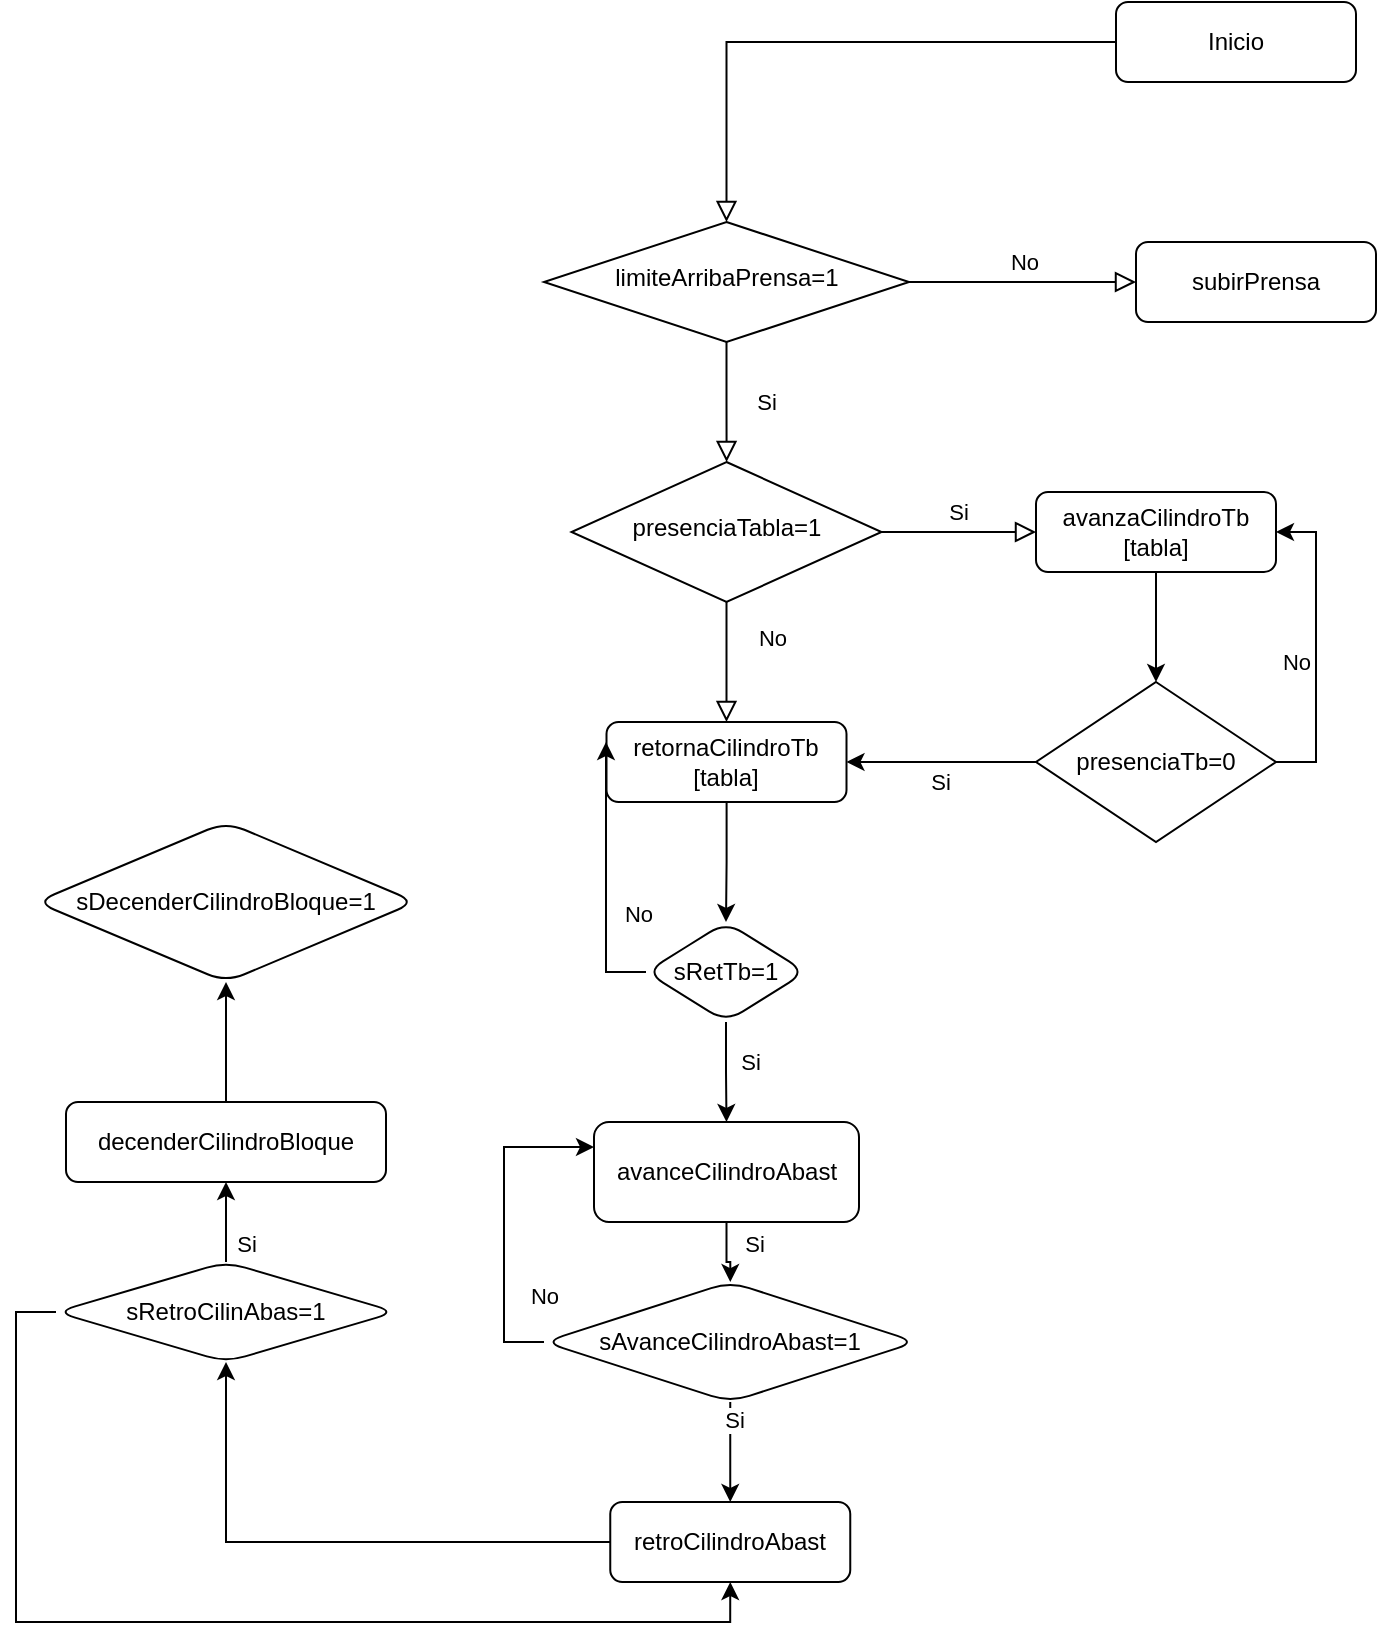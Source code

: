 <mxfile version="22.1.4" type="github">
  <diagram name="Page-1" id="q_WEoiL0naOX0lVXU06q">
    <mxGraphModel dx="675" dy="432" grid="1" gridSize="10" guides="1" tooltips="1" connect="1" arrows="1" fold="1" page="1" pageScale="1" pageWidth="850" pageHeight="1100" math="0" shadow="0">
      <root>
        <mxCell id="0" />
        <mxCell id="1" parent="0" />
        <mxCell id="4OhVzmpmFUMguLGM2Mql-1" value="" style="rounded=0;html=1;jettySize=auto;orthogonalLoop=1;fontSize=11;endArrow=block;endFill=0;endSize=8;strokeWidth=1;shadow=0;labelBackgroundColor=none;edgeStyle=orthogonalEdgeStyle;" parent="1" source="4OhVzmpmFUMguLGM2Mql-2" target="4OhVzmpmFUMguLGM2Mql-5" edge="1">
          <mxGeometry relative="1" as="geometry" />
        </mxCell>
        <mxCell id="4OhVzmpmFUMguLGM2Mql-2" value="Inicio" style="rounded=1;whiteSpace=wrap;html=1;fontSize=12;glass=0;strokeWidth=1;shadow=0;" parent="1" vertex="1">
          <mxGeometry x="620" y="20" width="120" height="40" as="geometry" />
        </mxCell>
        <mxCell id="4OhVzmpmFUMguLGM2Mql-3" value="Si" style="rounded=0;html=1;jettySize=auto;orthogonalLoop=1;fontSize=11;endArrow=block;endFill=0;endSize=8;strokeWidth=1;shadow=0;labelBackgroundColor=none;edgeStyle=orthogonalEdgeStyle;" parent="1" source="4OhVzmpmFUMguLGM2Mql-5" target="4OhVzmpmFUMguLGM2Mql-9" edge="1">
          <mxGeometry y="20" relative="1" as="geometry">
            <mxPoint as="offset" />
          </mxGeometry>
        </mxCell>
        <mxCell id="4OhVzmpmFUMguLGM2Mql-4" value="No" style="edgeStyle=orthogonalEdgeStyle;rounded=0;html=1;jettySize=auto;orthogonalLoop=1;fontSize=11;endArrow=block;endFill=0;endSize=8;strokeWidth=1;shadow=0;labelBackgroundColor=none;" parent="1" source="4OhVzmpmFUMguLGM2Mql-5" target="4OhVzmpmFUMguLGM2Mql-6" edge="1">
          <mxGeometry y="10" relative="1" as="geometry">
            <mxPoint as="offset" />
          </mxGeometry>
        </mxCell>
        <mxCell id="4OhVzmpmFUMguLGM2Mql-5" value="limiteArribaPrensa=1" style="rhombus;whiteSpace=wrap;html=1;shadow=0;fontFamily=Helvetica;fontSize=12;align=center;strokeWidth=1;spacing=6;spacingTop=-4;" parent="1" vertex="1">
          <mxGeometry x="334" y="130" width="182.5" height="60" as="geometry" />
        </mxCell>
        <mxCell id="4OhVzmpmFUMguLGM2Mql-6" value="subirPrensa" style="rounded=1;whiteSpace=wrap;html=1;fontSize=12;glass=0;strokeWidth=1;shadow=0;" parent="1" vertex="1">
          <mxGeometry x="630" y="140" width="120" height="40" as="geometry" />
        </mxCell>
        <mxCell id="4OhVzmpmFUMguLGM2Mql-7" value="No" style="rounded=0;html=1;jettySize=auto;orthogonalLoop=1;fontSize=11;endArrow=block;endFill=0;endSize=8;strokeWidth=1;shadow=0;labelBackgroundColor=none;edgeStyle=orthogonalEdgeStyle;" parent="1" source="4OhVzmpmFUMguLGM2Mql-9" target="4OhVzmpmFUMguLGM2Mql-10" edge="1">
          <mxGeometry x="-0.4" y="23" relative="1" as="geometry">
            <mxPoint as="offset" />
          </mxGeometry>
        </mxCell>
        <mxCell id="4OhVzmpmFUMguLGM2Mql-8" value="Si" style="edgeStyle=orthogonalEdgeStyle;rounded=0;html=1;jettySize=auto;orthogonalLoop=1;fontSize=11;endArrow=block;endFill=0;endSize=8;strokeWidth=1;shadow=0;labelBackgroundColor=none;" parent="1" source="4OhVzmpmFUMguLGM2Mql-9" target="4OhVzmpmFUMguLGM2Mql-12" edge="1">
          <mxGeometry y="10" relative="1" as="geometry">
            <mxPoint as="offset" />
          </mxGeometry>
        </mxCell>
        <mxCell id="4OhVzmpmFUMguLGM2Mql-9" value="presenciaTabla=1" style="rhombus;whiteSpace=wrap;html=1;shadow=0;fontFamily=Helvetica;fontSize=12;align=center;strokeWidth=1;spacing=6;spacingTop=-4;" parent="1" vertex="1">
          <mxGeometry x="347.75" y="250" width="155" height="70" as="geometry" />
        </mxCell>
        <mxCell id="USjdJJSaS5lvfbqe0eCx-4" value="" style="edgeStyle=orthogonalEdgeStyle;rounded=0;orthogonalLoop=1;jettySize=auto;html=1;" edge="1" parent="1" source="4OhVzmpmFUMguLGM2Mql-10" target="USjdJJSaS5lvfbqe0eCx-3">
          <mxGeometry relative="1" as="geometry" />
        </mxCell>
        <mxCell id="4OhVzmpmFUMguLGM2Mql-10" value="retornaCilindroTb&lt;br&gt;[tabla]" style="rounded=1;whiteSpace=wrap;html=1;fontSize=12;glass=0;strokeWidth=1;shadow=0;" parent="1" vertex="1">
          <mxGeometry x="365.25" y="380" width="120" height="40" as="geometry" />
        </mxCell>
        <mxCell id="4OhVzmpmFUMguLGM2Mql-11" value="" style="edgeStyle=orthogonalEdgeStyle;rounded=0;orthogonalLoop=1;jettySize=auto;html=1;" parent="1" source="4OhVzmpmFUMguLGM2Mql-12" target="4OhVzmpmFUMguLGM2Mql-13" edge="1">
          <mxGeometry relative="1" as="geometry" />
        </mxCell>
        <mxCell id="4OhVzmpmFUMguLGM2Mql-12" value="avanzaCilindroTb&lt;br&gt;[tabla]" style="rounded=1;whiteSpace=wrap;html=1;fontSize=12;glass=0;strokeWidth=1;shadow=0;" parent="1" vertex="1">
          <mxGeometry x="580" y="265" width="120" height="40" as="geometry" />
        </mxCell>
        <mxCell id="4OhVzmpmFUMguLGM2Mql-14" value="" style="edgeStyle=orthogonalEdgeStyle;rounded=0;orthogonalLoop=1;jettySize=auto;html=1;" parent="1" source="4OhVzmpmFUMguLGM2Mql-13" target="4OhVzmpmFUMguLGM2Mql-10" edge="1">
          <mxGeometry relative="1" as="geometry" />
        </mxCell>
        <mxCell id="4OhVzmpmFUMguLGM2Mql-15" value="Si" style="edgeLabel;html=1;align=center;verticalAlign=middle;resizable=0;points=[];" parent="4OhVzmpmFUMguLGM2Mql-14" vertex="1" connectable="0">
          <mxGeometry x="0.133" y="1" relative="1" as="geometry">
            <mxPoint x="5" y="9" as="offset" />
          </mxGeometry>
        </mxCell>
        <mxCell id="USjdJJSaS5lvfbqe0eCx-13" style="edgeStyle=orthogonalEdgeStyle;rounded=0;orthogonalLoop=1;jettySize=auto;html=1;exitX=1;exitY=0.5;exitDx=0;exitDy=0;entryX=1;entryY=0.5;entryDx=0;entryDy=0;" edge="1" parent="1" source="4OhVzmpmFUMguLGM2Mql-13" target="4OhVzmpmFUMguLGM2Mql-12">
          <mxGeometry relative="1" as="geometry" />
        </mxCell>
        <mxCell id="USjdJJSaS5lvfbqe0eCx-27" value="No" style="edgeLabel;html=1;align=center;verticalAlign=middle;resizable=0;points=[];" vertex="1" connectable="0" parent="USjdJJSaS5lvfbqe0eCx-13">
          <mxGeometry x="-0.25" y="-1" relative="1" as="geometry">
            <mxPoint x="-11" y="-12" as="offset" />
          </mxGeometry>
        </mxCell>
        <mxCell id="4OhVzmpmFUMguLGM2Mql-13" value="presenciaTb=0" style="rhombus;whiteSpace=wrap;html=1;" parent="1" vertex="1">
          <mxGeometry x="580" y="360" width="120" height="80" as="geometry" />
        </mxCell>
        <mxCell id="USjdJJSaS5lvfbqe0eCx-6" value="" style="edgeStyle=orthogonalEdgeStyle;rounded=0;orthogonalLoop=1;jettySize=auto;html=1;" edge="1" parent="1" source="USjdJJSaS5lvfbqe0eCx-3" target="USjdJJSaS5lvfbqe0eCx-5">
          <mxGeometry relative="1" as="geometry" />
        </mxCell>
        <mxCell id="USjdJJSaS5lvfbqe0eCx-9" value="Si" style="edgeLabel;html=1;align=center;verticalAlign=middle;resizable=0;points=[];" vertex="1" connectable="0" parent="USjdJJSaS5lvfbqe0eCx-6">
          <mxGeometry x="-0.088" y="-1" relative="1" as="geometry">
            <mxPoint x="13" y="-3" as="offset" />
          </mxGeometry>
        </mxCell>
        <mxCell id="USjdJJSaS5lvfbqe0eCx-7" style="edgeStyle=orthogonalEdgeStyle;rounded=0;orthogonalLoop=1;jettySize=auto;html=1;exitX=0;exitY=0.5;exitDx=0;exitDy=0;entryX=0;entryY=0.25;entryDx=0;entryDy=0;" edge="1" parent="1" source="USjdJJSaS5lvfbqe0eCx-3" target="4OhVzmpmFUMguLGM2Mql-10">
          <mxGeometry relative="1" as="geometry" />
        </mxCell>
        <mxCell id="USjdJJSaS5lvfbqe0eCx-8" value="No" style="edgeLabel;html=1;align=center;verticalAlign=middle;resizable=0;points=[];" vertex="1" connectable="0" parent="USjdJJSaS5lvfbqe0eCx-7">
          <mxGeometry x="-0.254" y="1" relative="1" as="geometry">
            <mxPoint x="17" y="1" as="offset" />
          </mxGeometry>
        </mxCell>
        <mxCell id="USjdJJSaS5lvfbqe0eCx-3" value="sRetTb=1" style="rhombus;whiteSpace=wrap;html=1;rounded=1;glass=0;strokeWidth=1;shadow=0;" vertex="1" parent="1">
          <mxGeometry x="385" y="480" width="80" height="50" as="geometry" />
        </mxCell>
        <mxCell id="USjdJJSaS5lvfbqe0eCx-11" value="" style="edgeStyle=orthogonalEdgeStyle;rounded=0;orthogonalLoop=1;jettySize=auto;html=1;" edge="1" parent="1" source="USjdJJSaS5lvfbqe0eCx-5" target="USjdJJSaS5lvfbqe0eCx-10">
          <mxGeometry relative="1" as="geometry" />
        </mxCell>
        <mxCell id="USjdJJSaS5lvfbqe0eCx-12" value="Si" style="edgeLabel;html=1;align=center;verticalAlign=middle;resizable=0;points=[];" vertex="1" connectable="0" parent="USjdJJSaS5lvfbqe0eCx-11">
          <mxGeometry x="-0.308" relative="1" as="geometry">
            <mxPoint x="13" as="offset" />
          </mxGeometry>
        </mxCell>
        <mxCell id="USjdJJSaS5lvfbqe0eCx-5" value="avanceCilindroAbast" style="whiteSpace=wrap;html=1;rounded=1;glass=0;strokeWidth=1;shadow=0;" vertex="1" parent="1">
          <mxGeometry x="359" y="580" width="132.5" height="50" as="geometry" />
        </mxCell>
        <mxCell id="USjdJJSaS5lvfbqe0eCx-14" style="edgeStyle=orthogonalEdgeStyle;rounded=0;orthogonalLoop=1;jettySize=auto;html=1;exitX=0;exitY=0.5;exitDx=0;exitDy=0;entryX=0;entryY=0.25;entryDx=0;entryDy=0;" edge="1" parent="1" source="USjdJJSaS5lvfbqe0eCx-10" target="USjdJJSaS5lvfbqe0eCx-5">
          <mxGeometry relative="1" as="geometry" />
        </mxCell>
        <mxCell id="USjdJJSaS5lvfbqe0eCx-15" value="No" style="edgeLabel;html=1;align=center;verticalAlign=middle;resizable=0;points=[];" vertex="1" connectable="0" parent="USjdJJSaS5lvfbqe0eCx-14">
          <mxGeometry x="-0.249" relative="1" as="geometry">
            <mxPoint x="20" y="18" as="offset" />
          </mxGeometry>
        </mxCell>
        <mxCell id="USjdJJSaS5lvfbqe0eCx-17" value="" style="edgeStyle=orthogonalEdgeStyle;rounded=0;orthogonalLoop=1;jettySize=auto;html=1;exitX=0.5;exitY=1;exitDx=0;exitDy=0;" edge="1" parent="1" source="USjdJJSaS5lvfbqe0eCx-10" target="USjdJJSaS5lvfbqe0eCx-16">
          <mxGeometry relative="1" as="geometry" />
        </mxCell>
        <mxCell id="USjdJJSaS5lvfbqe0eCx-18" value="Si" style="edgeLabel;html=1;align=center;verticalAlign=middle;resizable=0;points=[];" vertex="1" connectable="0" parent="USjdJJSaS5lvfbqe0eCx-17">
          <mxGeometry x="-0.323" y="2" relative="1" as="geometry">
            <mxPoint y="-8" as="offset" />
          </mxGeometry>
        </mxCell>
        <mxCell id="USjdJJSaS5lvfbqe0eCx-10" value="sAvanceCilindroAbast=1" style="rhombus;whiteSpace=wrap;html=1;rounded=1;glass=0;strokeWidth=1;shadow=0;" vertex="1" parent="1">
          <mxGeometry x="334" y="660" width="186.25" height="60" as="geometry" />
        </mxCell>
        <mxCell id="USjdJJSaS5lvfbqe0eCx-20" value="" style="edgeStyle=orthogonalEdgeStyle;rounded=0;orthogonalLoop=1;jettySize=auto;html=1;" edge="1" parent="1" source="USjdJJSaS5lvfbqe0eCx-16" target="USjdJJSaS5lvfbqe0eCx-19">
          <mxGeometry relative="1" as="geometry" />
        </mxCell>
        <mxCell id="USjdJJSaS5lvfbqe0eCx-16" value="retroCilindroAbast" style="whiteSpace=wrap;html=1;rounded=1;glass=0;strokeWidth=1;shadow=0;" vertex="1" parent="1">
          <mxGeometry x="367.13" y="770" width="120" height="40" as="geometry" />
        </mxCell>
        <mxCell id="USjdJJSaS5lvfbqe0eCx-24" value="" style="edgeStyle=orthogonalEdgeStyle;rounded=0;orthogonalLoop=1;jettySize=auto;html=1;" edge="1" parent="1" source="USjdJJSaS5lvfbqe0eCx-19" target="USjdJJSaS5lvfbqe0eCx-23">
          <mxGeometry relative="1" as="geometry" />
        </mxCell>
        <mxCell id="USjdJJSaS5lvfbqe0eCx-25" value="Si" style="edgeLabel;html=1;align=center;verticalAlign=middle;resizable=0;points=[];" vertex="1" connectable="0" parent="USjdJJSaS5lvfbqe0eCx-24">
          <mxGeometry x="-0.342" relative="1" as="geometry">
            <mxPoint x="10" y="4" as="offset" />
          </mxGeometry>
        </mxCell>
        <mxCell id="USjdJJSaS5lvfbqe0eCx-29" style="edgeStyle=orthogonalEdgeStyle;rounded=0;orthogonalLoop=1;jettySize=auto;html=1;exitX=0;exitY=0.5;exitDx=0;exitDy=0;entryX=0.5;entryY=1;entryDx=0;entryDy=0;" edge="1" parent="1" source="USjdJJSaS5lvfbqe0eCx-19" target="USjdJJSaS5lvfbqe0eCx-16">
          <mxGeometry relative="1" as="geometry" />
        </mxCell>
        <mxCell id="USjdJJSaS5lvfbqe0eCx-19" value="sRetroCilinAbas=1" style="rhombus;whiteSpace=wrap;html=1;rounded=1;glass=0;strokeWidth=1;shadow=0;" vertex="1" parent="1">
          <mxGeometry x="90" y="650" width="170" height="50" as="geometry" />
        </mxCell>
        <mxCell id="USjdJJSaS5lvfbqe0eCx-31" value="" style="edgeStyle=orthogonalEdgeStyle;rounded=0;orthogonalLoop=1;jettySize=auto;html=1;" edge="1" parent="1" source="USjdJJSaS5lvfbqe0eCx-23" target="USjdJJSaS5lvfbqe0eCx-30">
          <mxGeometry relative="1" as="geometry" />
        </mxCell>
        <mxCell id="USjdJJSaS5lvfbqe0eCx-23" value="decenderCilindroBloque" style="whiteSpace=wrap;html=1;rounded=1;glass=0;strokeWidth=1;shadow=0;" vertex="1" parent="1">
          <mxGeometry x="95" y="570" width="160" height="40" as="geometry" />
        </mxCell>
        <mxCell id="USjdJJSaS5lvfbqe0eCx-30" value="sDecenderCilindroBloque=1" style="rhombus;whiteSpace=wrap;html=1;rounded=1;glass=0;strokeWidth=1;shadow=0;" vertex="1" parent="1">
          <mxGeometry x="80" y="430" width="190" height="80" as="geometry" />
        </mxCell>
      </root>
    </mxGraphModel>
  </diagram>
</mxfile>
